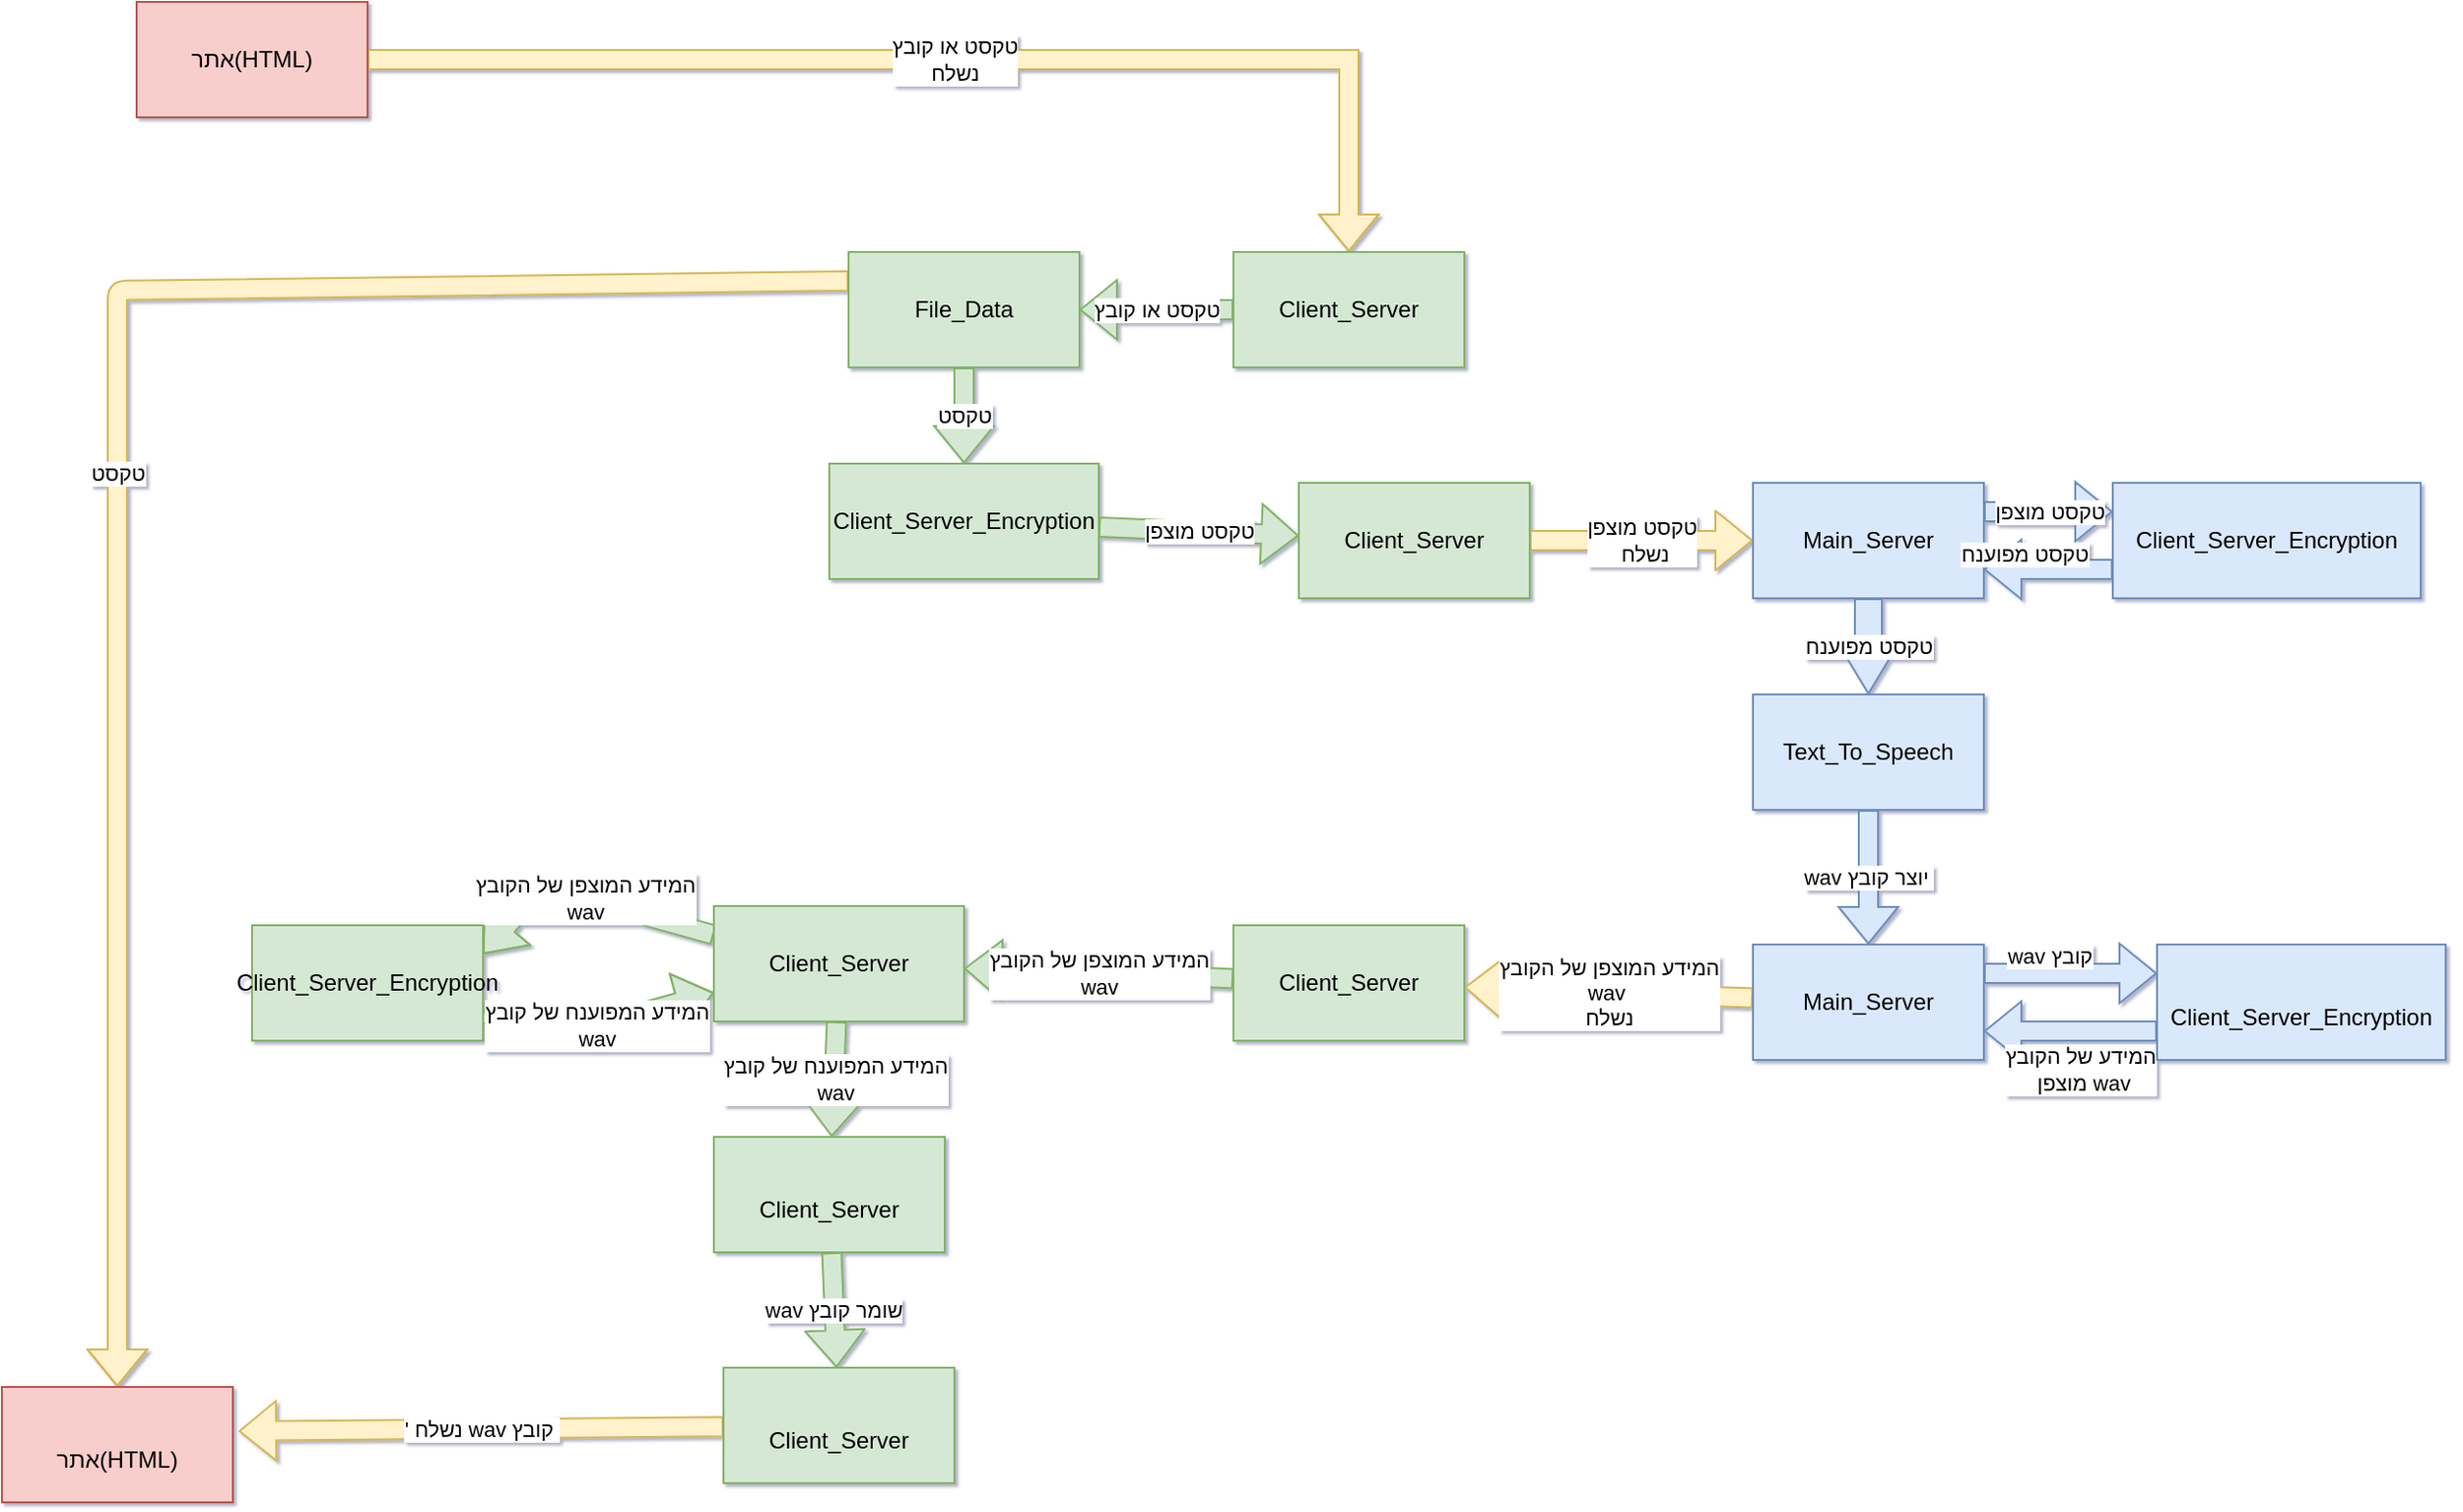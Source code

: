 <mxfile version="17.5.1" type="github" pages="2">
  <diagram id="Z9QZm6c8eoxHo2ETA0aJ" name="Page-1">
    <mxGraphModel dx="2500" dy="896" grid="1" gridSize="10" guides="1" tooltips="1" connect="1" arrows="1" fold="1" page="1" pageScale="1" pageWidth="827" pageHeight="1169" background="none" math="0" shadow="1">
      <root>
        <mxCell id="0" />
        <mxCell id="1" parent="0" />
        <mxCell id="uZUBSTvquDvs18WI79-K-3" value="טקסט או קובץ &lt;br&gt;נשלח" style="edgeStyle=orthogonalEdgeStyle;rounded=0;orthogonalLoop=1;jettySize=auto;html=1;fillColor=#fff2cc;strokeColor=#d6b656;shape=flexArrow;" parent="1" source="uZUBSTvquDvs18WI79-K-1" target="uZUBSTvquDvs18WI79-K-2" edge="1">
          <mxGeometry relative="1" as="geometry" />
        </mxCell>
        <mxCell id="uZUBSTvquDvs18WI79-K-1" value="אתר(HTML)" style="rounded=0;whiteSpace=wrap;html=1;fillColor=#f8cecc;strokeColor=#b85450;horizontal=1;verticalAlign=middle;" parent="1" vertex="1">
          <mxGeometry x="-310" y="10" width="120" height="60" as="geometry" />
        </mxCell>
        <mxCell id="uZUBSTvquDvs18WI79-K-5" value="טקסט או קובץ" style="edgeStyle=orthogonalEdgeStyle;rounded=0;orthogonalLoop=1;jettySize=auto;html=1;shape=flexArrow;fillColor=#d5e8d4;strokeColor=#82b366;" parent="1" source="uZUBSTvquDvs18WI79-K-2" target="uZUBSTvquDvs18WI79-K-4" edge="1">
          <mxGeometry relative="1" as="geometry" />
        </mxCell>
        <mxCell id="uZUBSTvquDvs18WI79-K-2" value="Client_Server" style="rounded=0;whiteSpace=wrap;html=1;fillColor=#d5e8d4;strokeColor=#82b366;" parent="1" vertex="1">
          <mxGeometry x="260" y="140" width="120" height="60" as="geometry" />
        </mxCell>
        <mxCell id="uZUBSTvquDvs18WI79-K-44" value="טקסט" style="edgeStyle=none;rounded=0;orthogonalLoop=1;jettySize=auto;html=1;fillColor=#d5e8d4;strokeColor=#82b366;shape=flexArrow;" parent="1" source="uZUBSTvquDvs18WI79-K-4" target="uZUBSTvquDvs18WI79-K-43" edge="1">
          <mxGeometry relative="1" as="geometry" />
        </mxCell>
        <mxCell id="zZxulAo1ZBuXIrjNWbr3-2" value="טקסט" style="edgeStyle=none;shape=flexArrow;orthogonalLoop=1;jettySize=auto;html=1;exitX=0;exitY=0.25;exitDx=0;exitDy=0;fillColor=#fff2cc;strokeColor=#d6b656;" edge="1" parent="1" source="uZUBSTvquDvs18WI79-K-4" target="uZUBSTvquDvs18WI79-K-67">
          <mxGeometry relative="1" as="geometry">
            <mxPoint x="80" y="250" as="sourcePoint" />
            <mxPoint x="-40" y="170" as="targetPoint" />
            <Array as="points">
              <mxPoint x="-320" y="160" />
              <mxPoint x="-320" y="490" />
            </Array>
          </mxGeometry>
        </mxCell>
        <mxCell id="uZUBSTvquDvs18WI79-K-4" value="File_Data" style="rounded=0;whiteSpace=wrap;html=1;fillColor=#d5e8d4;strokeColor=#82b366;" parent="1" vertex="1">
          <mxGeometry x="60" y="140" width="120" height="60" as="geometry" />
        </mxCell>
        <mxCell id="uZUBSTvquDvs18WI79-K-46" value="טקסט מוצפן" style="edgeStyle=none;rounded=0;orthogonalLoop=1;jettySize=auto;html=1;shape=flexArrow;fillColor=#d5e8d4;strokeColor=#82b366;" parent="1" source="uZUBSTvquDvs18WI79-K-43" target="uZUBSTvquDvs18WI79-K-45" edge="1">
          <mxGeometry relative="1" as="geometry" />
        </mxCell>
        <mxCell id="uZUBSTvquDvs18WI79-K-43" value="Client_Server_Encryption" style="rounded=0;whiteSpace=wrap;html=1;fillColor=#d5e8d4;strokeColor=#82b366;" parent="1" vertex="1">
          <mxGeometry x="50" y="250" width="140" height="60" as="geometry" />
        </mxCell>
        <mxCell id="zZxulAo1ZBuXIrjNWbr3-24" value="&lt;span style=&quot;color: rgb(0 , 0 , 0) ; font-family: &amp;#34;helvetica&amp;#34; ; font-size: 11px ; font-style: normal ; font-weight: 400 ; letter-spacing: normal ; text-align: center ; text-indent: 0px ; text-transform: none ; word-spacing: 0px ; background-color: rgb(255 , 255 , 255) ; display: inline ; float: none&quot;&gt;טקסט מוצפן&lt;/span&gt;&lt;br style=&quot;color: rgb(0 , 0 , 0) ; font-family: &amp;#34;helvetica&amp;#34; ; font-size: 11px ; font-style: normal ; font-weight: 400 ; letter-spacing: normal ; text-align: center ; text-indent: 0px ; text-transform: none ; word-spacing: 0px&quot;&gt;&lt;span style=&quot;color: rgb(0 , 0 , 0) ; font-family: &amp;#34;helvetica&amp;#34; ; font-size: 11px ; font-style: normal ; font-weight: 400 ; letter-spacing: normal ; text-align: center ; text-indent: 0px ; text-transform: none ; word-spacing: 0px ; background-color: rgb(255 , 255 , 255) ; display: inline ; float: none&quot;&gt;&amp;nbsp;נשלח&lt;/span&gt;" style="edgeStyle=none;shape=flexArrow;orthogonalLoop=1;jettySize=auto;html=1;fillColor=#fff2cc;strokeColor=#d6b656;" edge="1" parent="1" source="uZUBSTvquDvs18WI79-K-45" target="uZUBSTvquDvs18WI79-K-47">
          <mxGeometry relative="1" as="geometry" />
        </mxCell>
        <mxCell id="uZUBSTvquDvs18WI79-K-45" value="Client_Server" style="rounded=0;whiteSpace=wrap;html=1;fillColor=#d5e8d4;strokeColor=#82b366;" parent="1" vertex="1">
          <mxGeometry x="294" y="260" width="120" height="60" as="geometry" />
        </mxCell>
        <mxCell id="uZUBSTvquDvs18WI79-K-50" value="טקסט מפוענח" style="edgeStyle=none;rounded=0;orthogonalLoop=1;jettySize=auto;html=1;fillColor=#dae8fc;strokeColor=#6c8ebf;shape=flexArrow;width=14;endSize=9.33;" parent="1" source="uZUBSTvquDvs18WI79-K-47" target="uZUBSTvquDvs18WI79-K-49" edge="1">
          <mxGeometry relative="1" as="geometry" />
        </mxCell>
        <mxCell id="uZUBSTvquDvs18WI79-K-53" value="טקסט מוצפן" style="edgeStyle=none;rounded=0;orthogonalLoop=1;jettySize=auto;html=1;exitX=1;exitY=0.25;exitDx=0;exitDy=0;entryX=0;entryY=0.25;entryDx=0;entryDy=0;fillColor=#dae8fc;strokeColor=#6c8ebf;shape=flexArrow;" parent="1" source="uZUBSTvquDvs18WI79-K-47" target="uZUBSTvquDvs18WI79-K-51" edge="1">
          <mxGeometry relative="1" as="geometry" />
        </mxCell>
        <mxCell id="uZUBSTvquDvs18WI79-K-47" value="Main_Server" style="rounded=0;whiteSpace=wrap;html=1;fillColor=#dae8fc;strokeColor=#6c8ebf;" parent="1" vertex="1">
          <mxGeometry x="530" y="260" width="120" height="60" as="geometry" />
        </mxCell>
        <mxCell id="uZUBSTvquDvs18WI79-K-60" value="wav יוצר קובץ&amp;nbsp;" style="edgeStyle=none;rounded=0;orthogonalLoop=1;jettySize=auto;html=1;fillColor=#dae8fc;strokeColor=#6c8ebf;shape=flexArrow;" parent="1" source="uZUBSTvquDvs18WI79-K-49" target="uZUBSTvquDvs18WI79-K-59" edge="1">
          <mxGeometry relative="1" as="geometry" />
        </mxCell>
        <mxCell id="uZUBSTvquDvs18WI79-K-49" value="Text_To_Speech" style="rounded=0;whiteSpace=wrap;html=1;fillColor=#dae8fc;strokeColor=#6c8ebf;" parent="1" vertex="1">
          <mxGeometry x="530" y="370" width="120" height="60" as="geometry" />
        </mxCell>
        <mxCell id="uZUBSTvquDvs18WI79-K-52" value="" style="edgeStyle=none;rounded=0;orthogonalLoop=1;jettySize=auto;html=1;exitX=0;exitY=0.75;exitDx=0;exitDy=0;entryX=1;entryY=0.75;entryDx=0;entryDy=0;shape=flexArrow;fillColor=#dae8fc;strokeColor=#6c8ebf;" parent="1" source="uZUBSTvquDvs18WI79-K-51" target="uZUBSTvquDvs18WI79-K-47" edge="1">
          <mxGeometry relative="1" as="geometry" />
        </mxCell>
        <mxCell id="zZxulAo1ZBuXIrjNWbr3-3" value="טקסט מפוענח" style="edgeLabel;html=1;align=center;verticalAlign=middle;resizable=0;points=[];" vertex="1" connectable="0" parent="uZUBSTvquDvs18WI79-K-52">
          <mxGeometry x="0.367" y="-8" relative="1" as="geometry">
            <mxPoint as="offset" />
          </mxGeometry>
        </mxCell>
        <mxCell id="uZUBSTvquDvs18WI79-K-51" value="Client_Server_Encryption" style="rounded=0;whiteSpace=wrap;html=1;fillColor=#dae8fc;strokeColor=#6c8ebf;" parent="1" vertex="1">
          <mxGeometry x="717" y="260" width="160" height="60" as="geometry" />
        </mxCell>
        <mxCell id="uZUBSTvquDvs18WI79-K-56" value="wav קובץ" style="edgeStyle=none;rounded=0;orthogonalLoop=1;jettySize=auto;html=1;exitX=1;exitY=0.25;exitDx=0;exitDy=0;entryX=0;entryY=0.25;entryDx=0;entryDy=0;fillColor=#dae8fc;strokeColor=#6c8ebf;shape=flexArrow;" parent="1" source="uZUBSTvquDvs18WI79-K-59" target="uZUBSTvquDvs18WI79-K-58" edge="1">
          <mxGeometry x="-0.25" y="9" relative="1" as="geometry">
            <mxPoint x="660" y="455" as="sourcePoint" />
            <mxPoint as="offset" />
          </mxGeometry>
        </mxCell>
        <mxCell id="uZUBSTvquDvs18WI79-K-57" value="המידע של הקובץ&lt;br&gt;&amp;nbsp; מוצפן wav&amp;nbsp;" style="edgeStyle=none;rounded=0;orthogonalLoop=1;jettySize=auto;html=1;exitX=0;exitY=0.75;exitDx=0;exitDy=0;entryX=1;entryY=0.75;entryDx=0;entryDy=0;shape=flexArrow;fillColor=#dae8fc;strokeColor=#6c8ebf;" parent="1" source="uZUBSTvquDvs18WI79-K-58" target="uZUBSTvquDvs18WI79-K-59" edge="1">
          <mxGeometry x="-0.105" y="20" relative="1" as="geometry">
            <mxPoint x="660" y="485" as="targetPoint" />
            <mxPoint as="offset" />
          </mxGeometry>
        </mxCell>
        <mxCell id="uZUBSTvquDvs18WI79-K-58" value="&lt;br&gt;&lt;span style=&quot;font-family: &amp;#34;helvetica&amp;#34;&quot;&gt;Client_Server_Encryption&lt;/span&gt;" style="rounded=0;whiteSpace=wrap;html=1;fillColor=#dae8fc;strokeColor=#6c8ebf;" parent="1" vertex="1">
          <mxGeometry x="740" y="500" width="150" height="60" as="geometry" />
        </mxCell>
        <mxCell id="uZUBSTvquDvs18WI79-K-62" value="המידע המוצפן של הקובץ&lt;br&gt;wav&amp;nbsp;&lt;br&gt;נשלח" style="edgeStyle=none;rounded=0;orthogonalLoop=1;jettySize=auto;html=1;fillColor=#fff2cc;strokeColor=#d6b656;shape=flexArrow;" parent="1" source="uZUBSTvquDvs18WI79-K-59" target="uZUBSTvquDvs18WI79-K-61" edge="1">
          <mxGeometry relative="1" as="geometry" />
        </mxCell>
        <mxCell id="uZUBSTvquDvs18WI79-K-59" value="Main_Server" style="rounded=0;whiteSpace=wrap;html=1;fillColor=#dae8fc;strokeColor=#6c8ebf;" parent="1" vertex="1">
          <mxGeometry x="530" y="500" width="120" height="60" as="geometry" />
        </mxCell>
        <mxCell id="uZUBSTvquDvs18WI79-K-64" value="המידע המוצפן של הקובץ&lt;br&gt;wav&lt;br&gt;" style="edgeStyle=none;rounded=0;orthogonalLoop=1;jettySize=auto;html=1;shape=flexArrow;fillColor=#d5e8d4;strokeColor=#82b366;" parent="1" source="uZUBSTvquDvs18WI79-K-61" target="uZUBSTvquDvs18WI79-K-63" edge="1">
          <mxGeometry relative="1" as="geometry" />
        </mxCell>
        <mxCell id="uZUBSTvquDvs18WI79-K-61" value="Client_Server" style="rounded=0;whiteSpace=wrap;html=1;fillColor=#d5e8d4;strokeColor=#82b366;" parent="1" vertex="1">
          <mxGeometry x="260" y="490" width="120" height="60" as="geometry" />
        </mxCell>
        <mxCell id="uZUBSTvquDvs18WI79-K-66" value="המידע המפוענח של קובץ&lt;br&gt;wav" style="edgeStyle=none;rounded=0;orthogonalLoop=1;jettySize=auto;html=1;shape=flexArrow;fillColor=#d5e8d4;strokeColor=#82b366;" parent="1" source="uZUBSTvquDvs18WI79-K-63" target="zZxulAo1ZBuXIrjNWbr3-18" edge="1">
          <mxGeometry relative="1" as="geometry">
            <mxPoint x="70" y="610" as="targetPoint" />
          </mxGeometry>
        </mxCell>
        <mxCell id="zZxulAo1ZBuXIrjNWbr3-11" value="&lt;span style=&quot;color: rgb(0 , 0 , 0) ; font-family: &amp;#34;helvetica&amp;#34; ; font-size: 11px ; font-style: normal ; font-weight: 400 ; letter-spacing: normal ; text-align: center ; text-indent: 0px ; text-transform: none ; word-spacing: 0px ; background-color: rgb(255 , 255 , 255) ; display: inline ; float: none&quot;&gt;המידע המוצפן של הקובץ&lt;/span&gt;&lt;br style=&quot;color: rgb(0 , 0 , 0) ; font-family: &amp;#34;helvetica&amp;#34; ; font-size: 11px ; font-style: normal ; font-weight: 400 ; letter-spacing: normal ; text-align: center ; text-indent: 0px ; text-transform: none ; word-spacing: 0px&quot;&gt;&lt;span style=&quot;color: rgb(0 , 0 , 0) ; font-family: &amp;#34;helvetica&amp;#34; ; font-size: 11px ; font-style: normal ; font-weight: 400 ; letter-spacing: normal ; text-align: center ; text-indent: 0px ; text-transform: none ; word-spacing: 0px ; background-color: rgb(255 , 255 , 255) ; display: inline ; float: none&quot;&gt;wav&lt;/span&gt;" style="edgeStyle=none;shape=flexArrow;orthogonalLoop=1;jettySize=auto;html=1;exitX=0;exitY=0.25;exitDx=0;exitDy=0;entryX=1;entryY=0.25;entryDx=0;entryDy=0;fillColor=#d5e8d4;strokeColor=#82b366;" edge="1" parent="1" source="uZUBSTvquDvs18WI79-K-63" target="zZxulAo1ZBuXIrjNWbr3-10">
          <mxGeometry relative="1" as="geometry">
            <mxPoint x="-180" y="500" as="targetPoint" />
            <Array as="points">
              <mxPoint x="-100" y="470" />
            </Array>
          </mxGeometry>
        </mxCell>
        <mxCell id="uZUBSTvquDvs18WI79-K-63" value="Client_Server" style="rounded=0;whiteSpace=wrap;html=1;fillColor=#d5e8d4;strokeColor=#82b366;" parent="1" vertex="1">
          <mxGeometry x="-10" y="480" width="130" height="60" as="geometry" />
        </mxCell>
        <mxCell id="uZUBSTvquDvs18WI79-K-68" value="&#39; נשלח wav קובץ&amp;nbsp;" style="edgeStyle=none;rounded=0;orthogonalLoop=1;jettySize=auto;html=1;fillColor=#fff2cc;strokeColor=#d6b656;shape=flexArrow;entryX=1.025;entryY=0.383;entryDx=0;entryDy=0;entryPerimeter=0;" parent="1" source="uZUBSTvquDvs18WI79-K-65" target="uZUBSTvquDvs18WI79-K-67" edge="1">
          <mxGeometry relative="1" as="geometry" />
        </mxCell>
        <mxCell id="uZUBSTvquDvs18WI79-K-65" value="&lt;br style=&quot;color: rgb(0 , 0 , 0) ; font-family: &amp;#34;helvetica&amp;#34; ; font-size: 12px ; font-style: normal ; font-weight: 400 ; letter-spacing: normal ; text-align: center ; text-indent: 0px ; text-transform: none ; word-spacing: 0px ; background-color: rgb(248 , 249 , 250)&quot;&gt;Client_Server" style="rounded=0;whiteSpace=wrap;html=1;fillColor=#d5e8d4;strokeColor=#82b366;" parent="1" vertex="1">
          <mxGeometry x="-5" y="720" width="120" height="60" as="geometry" />
        </mxCell>
        <mxCell id="uZUBSTvquDvs18WI79-K-67" value="&lt;br&gt;&lt;span style=&quot;font-family: &amp;#34;helvetica&amp;#34;&quot;&gt;אתר(HTML)&lt;/span&gt;" style="rounded=0;whiteSpace=wrap;html=1;fillColor=#f8cecc;strokeColor=#b85450;" parent="1" vertex="1">
          <mxGeometry x="-380" y="730" width="120" height="60" as="geometry" />
        </mxCell>
        <mxCell id="zZxulAo1ZBuXIrjNWbr3-8" style="edgeStyle=none;shape=flexArrow;orthogonalLoop=1;jettySize=auto;html=1;exitX=1;exitY=0.5;exitDx=0;exitDy=0;" edge="1" parent="1" source="uZUBSTvquDvs18WI79-K-51" target="uZUBSTvquDvs18WI79-K-51">
          <mxGeometry relative="1" as="geometry" />
        </mxCell>
        <mxCell id="zZxulAo1ZBuXIrjNWbr3-13" value="המידע המפוענח של קובץ&lt;br&gt;wav" style="edgeStyle=none;shape=flexArrow;orthogonalLoop=1;jettySize=auto;html=1;entryX=0;entryY=0.75;entryDx=0;entryDy=0;exitX=1;exitY=0.75;exitDx=0;exitDy=0;fillColor=#d5e8d4;strokeColor=#82b366;" edge="1" parent="1" source="zZxulAo1ZBuXIrjNWbr3-10" target="uZUBSTvquDvs18WI79-K-63">
          <mxGeometry relative="1" as="geometry">
            <mxPoint x="-90" y="520" as="targetPoint" />
            <Array as="points">
              <mxPoint x="-100" y="550" />
            </Array>
          </mxGeometry>
        </mxCell>
        <mxCell id="zZxulAo1ZBuXIrjNWbr3-10" value="Client_Server_Encryption" style="whiteSpace=wrap;html=1;fillColor=#d5e8d4;strokeColor=#82b366;rounded=0;" vertex="1" parent="1">
          <mxGeometry x="-250" y="490" width="120" height="60" as="geometry" />
        </mxCell>
        <mxCell id="zZxulAo1ZBuXIrjNWbr3-21" value="wav שומר קובץ" style="edgeStyle=none;shape=flexArrow;orthogonalLoop=1;jettySize=auto;html=1;fillColor=#d5e8d4;strokeColor=#82b366;" edge="1" parent="1" source="zZxulAo1ZBuXIrjNWbr3-18" target="uZUBSTvquDvs18WI79-K-65">
          <mxGeometry relative="1" as="geometry" />
        </mxCell>
        <mxCell id="zZxulAo1ZBuXIrjNWbr3-18" value="&lt;br style=&quot;color: rgb(0 , 0 , 0) ; font-family: &amp;#34;helvetica&amp;#34; ; font-size: 12px ; font-style: normal ; font-weight: 400 ; letter-spacing: normal ; text-align: center ; text-indent: 0px ; text-transform: none ; word-spacing: 0px ; background-color: rgb(248 , 249 , 250)&quot;&gt;Client_Server" style="rounded=0;whiteSpace=wrap;html=1;fillColor=#d5e8d4;strokeColor=#82b366;" vertex="1" parent="1">
          <mxGeometry x="-10" y="600" width="120" height="60" as="geometry" />
        </mxCell>
      </root>
    </mxGraphModel>
  </diagram>
  <diagram id="kYOZCOMa6sNYej4zV4At" name="Page-2">
    <mxGraphModel dx="1422" dy="762" grid="1" gridSize="10" guides="1" tooltips="1" connect="1" arrows="1" fold="1" page="1" pageScale="1" pageWidth="827" pageHeight="1169" math="0" shadow="0">
      <root>
        <mxCell id="0" />
        <mxCell id="1" parent="0" />
      </root>
    </mxGraphModel>
  </diagram>
</mxfile>
